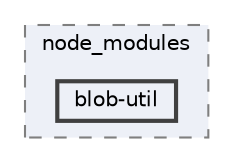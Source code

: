 digraph "C:/Users/arisc/OneDrive/Documents/GitHub/FINAL/EcoEats-Project/node_modules/blob-util"
{
 // LATEX_PDF_SIZE
  bgcolor="transparent";
  edge [fontname=Helvetica,fontsize=10,labelfontname=Helvetica,labelfontsize=10];
  node [fontname=Helvetica,fontsize=10,shape=box,height=0.2,width=0.4];
  compound=true
  subgraph clusterdir_5091f2b68170d33f954320199e2fed0a {
    graph [ bgcolor="#edf0f7", pencolor="grey50", label="node_modules", fontname=Helvetica,fontsize=10 style="filled,dashed", URL="dir_5091f2b68170d33f954320199e2fed0a.html",tooltip=""]
  dir_d51e64a89501c01d4a762bd7032a9efb [label="blob-util", fillcolor="#edf0f7", color="grey25", style="filled,bold", URL="dir_d51e64a89501c01d4a762bd7032a9efb.html",tooltip=""];
  }
}

